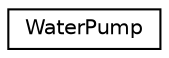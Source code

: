 digraph "Graphical Class Hierarchy"
{
 // LATEX_PDF_SIZE
  edge [fontname="Helvetica",fontsize="10",labelfontname="Helvetica",labelfontsize="10"];
  node [fontname="Helvetica",fontsize="10",shape=record];
  rankdir="LR";
  Node0 [label="WaterPump",height=0.2,width=0.4,color="black", fillcolor="white", style="filled",URL="$classWaterPump.html",tooltip="The WaterPump class represents a water pump controlled by GPIO."];
}
